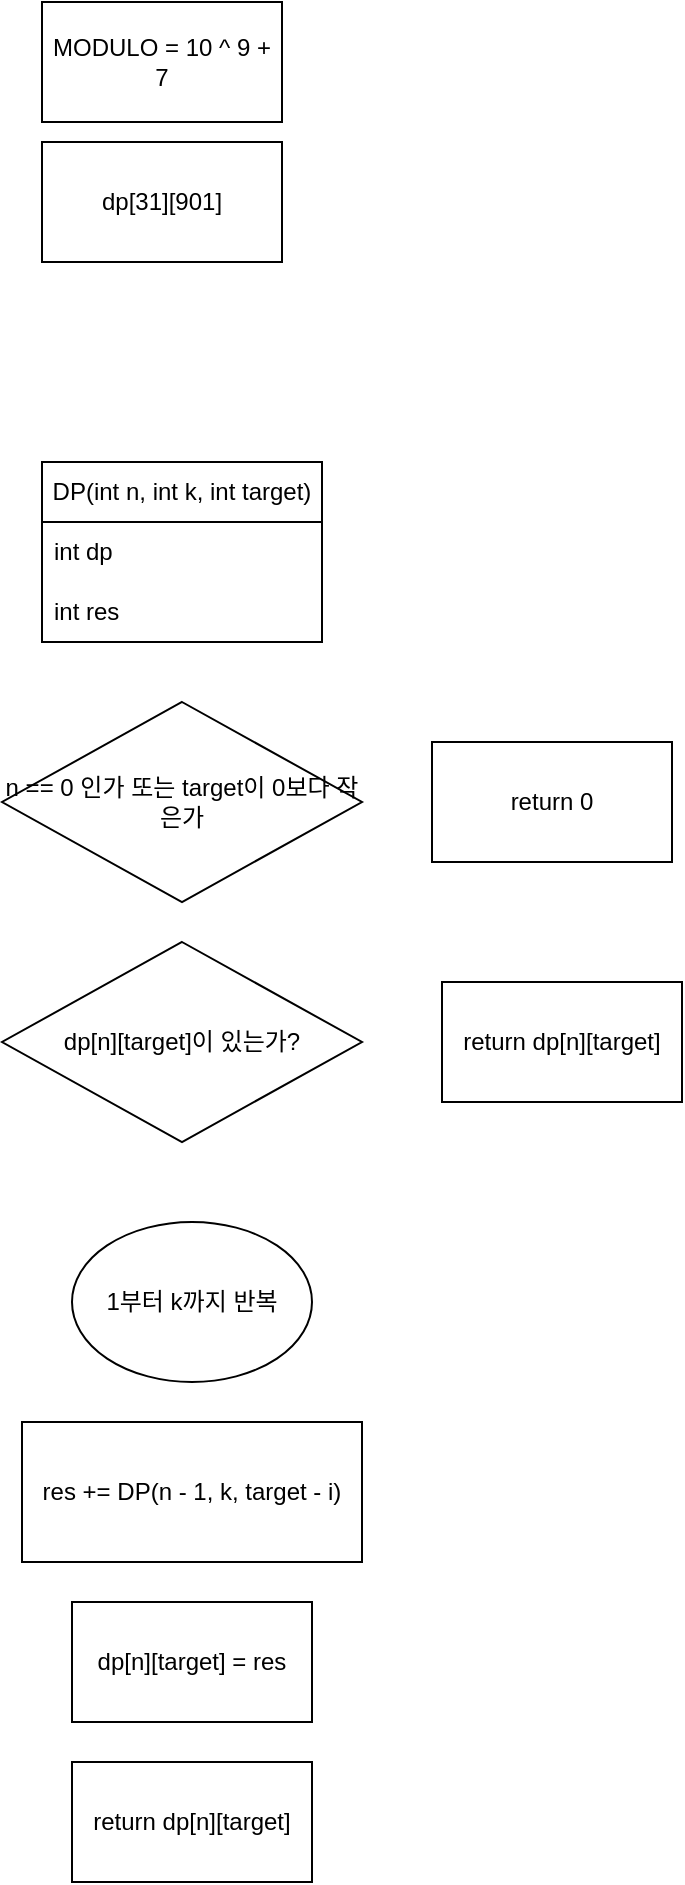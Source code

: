 <mxfile version="22.1.11" type="device">
  <diagram name="페이지-1" id="pR80SiTbmWJ1J5_HTTQd">
    <mxGraphModel dx="617" dy="865" grid="1" gridSize="10" guides="1" tooltips="1" connect="1" arrows="1" fold="1" page="1" pageScale="1" pageWidth="827" pageHeight="1169" math="0" shadow="0">
      <root>
        <mxCell id="0" />
        <mxCell id="1" parent="0" />
        <mxCell id="ZSTiKY09LtlX5tefn-ia-1" value="dp[31][901]" style="rounded=0;whiteSpace=wrap;html=1;" vertex="1" parent="1">
          <mxGeometry x="100" y="210" width="120" height="60" as="geometry" />
        </mxCell>
        <mxCell id="ZSTiKY09LtlX5tefn-ia-5" value="DP(int n, int k, int target)" style="swimlane;fontStyle=0;childLayout=stackLayout;horizontal=1;startSize=30;horizontalStack=0;resizeParent=1;resizeParentMax=0;resizeLast=0;collapsible=1;marginBottom=0;whiteSpace=wrap;html=1;" vertex="1" parent="1">
          <mxGeometry x="100" y="370" width="140" height="90" as="geometry" />
        </mxCell>
        <mxCell id="ZSTiKY09LtlX5tefn-ia-7" value="int dp" style="text;strokeColor=none;fillColor=none;align=left;verticalAlign=middle;spacingLeft=4;spacingRight=4;overflow=hidden;points=[[0,0.5],[1,0.5]];portConstraint=eastwest;rotatable=0;whiteSpace=wrap;html=1;" vertex="1" parent="ZSTiKY09LtlX5tefn-ia-5">
          <mxGeometry y="30" width="140" height="30" as="geometry" />
        </mxCell>
        <mxCell id="ZSTiKY09LtlX5tefn-ia-8" value="int res" style="text;strokeColor=none;fillColor=none;align=left;verticalAlign=middle;spacingLeft=4;spacingRight=4;overflow=hidden;points=[[0,0.5],[1,0.5]];portConstraint=eastwest;rotatable=0;whiteSpace=wrap;html=1;" vertex="1" parent="ZSTiKY09LtlX5tefn-ia-5">
          <mxGeometry y="60" width="140" height="30" as="geometry" />
        </mxCell>
        <mxCell id="ZSTiKY09LtlX5tefn-ia-9" value="MODULO = 10 ^ 9 + 7" style="rounded=0;whiteSpace=wrap;html=1;" vertex="1" parent="1">
          <mxGeometry x="100" y="140" width="120" height="60" as="geometry" />
        </mxCell>
        <mxCell id="ZSTiKY09LtlX5tefn-ia-10" value="res += DP(n - 1, k, target - i)" style="whiteSpace=wrap;html=1;" vertex="1" parent="1">
          <mxGeometry x="90" y="850" width="170" height="70" as="geometry" />
        </mxCell>
        <mxCell id="ZSTiKY09LtlX5tefn-ia-11" value="dp[n][target]이 있는가?" style="rhombus;whiteSpace=wrap;html=1;" vertex="1" parent="1">
          <mxGeometry x="80" y="610" width="180" height="100" as="geometry" />
        </mxCell>
        <mxCell id="ZSTiKY09LtlX5tefn-ia-12" value="return dp[n][target]" style="rounded=0;whiteSpace=wrap;html=1;" vertex="1" parent="1">
          <mxGeometry x="300" y="630" width="120" height="60" as="geometry" />
        </mxCell>
        <mxCell id="ZSTiKY09LtlX5tefn-ia-13" value="1부터 k까지 반복" style="ellipse;whiteSpace=wrap;html=1;" vertex="1" parent="1">
          <mxGeometry x="115" y="750" width="120" height="80" as="geometry" />
        </mxCell>
        <mxCell id="ZSTiKY09LtlX5tefn-ia-14" value="n == 0 인가 또는 target이 0보다 작은가" style="rhombus;whiteSpace=wrap;html=1;" vertex="1" parent="1">
          <mxGeometry x="80" y="490" width="180" height="100" as="geometry" />
        </mxCell>
        <mxCell id="ZSTiKY09LtlX5tefn-ia-15" value="return 0" style="rounded=0;whiteSpace=wrap;html=1;" vertex="1" parent="1">
          <mxGeometry x="295" y="510" width="120" height="60" as="geometry" />
        </mxCell>
        <mxCell id="ZSTiKY09LtlX5tefn-ia-16" value="return dp[n][target]" style="rounded=0;whiteSpace=wrap;html=1;" vertex="1" parent="1">
          <mxGeometry x="115" y="1020" width="120" height="60" as="geometry" />
        </mxCell>
        <mxCell id="ZSTiKY09LtlX5tefn-ia-17" value="dp[n][target] = res" style="rounded=0;whiteSpace=wrap;html=1;" vertex="1" parent="1">
          <mxGeometry x="115" y="940" width="120" height="60" as="geometry" />
        </mxCell>
      </root>
    </mxGraphModel>
  </diagram>
</mxfile>
